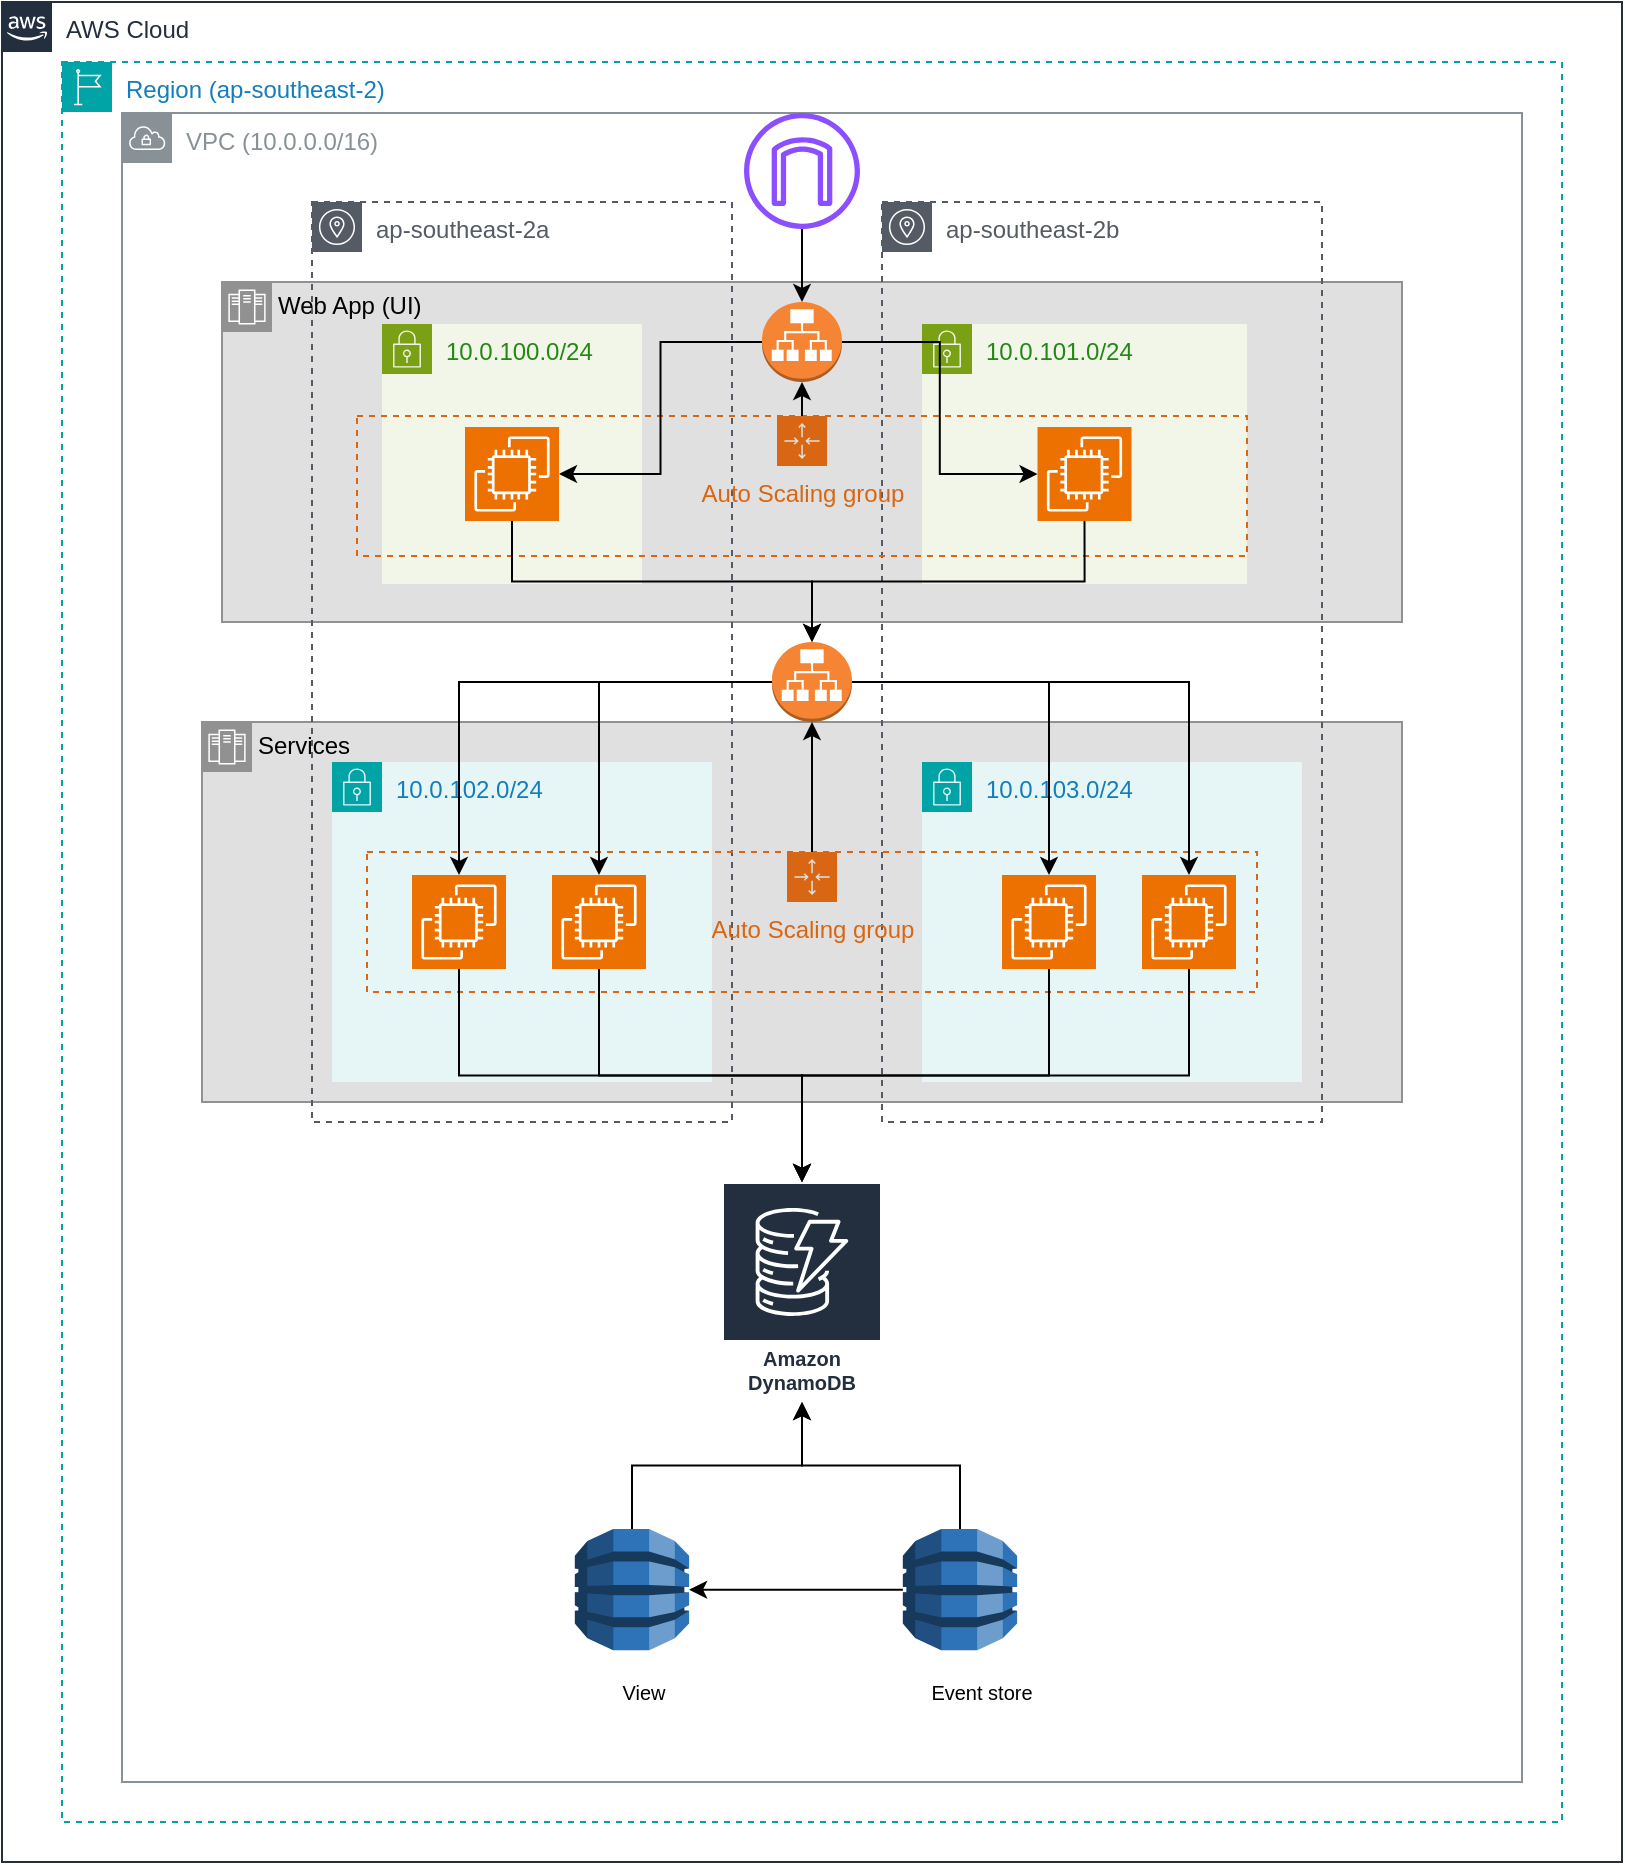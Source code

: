 <mxfile version="28.2.5">
  <diagram name="Page-1" id="fzWYIAutqkepXuEZNoBd">
    <mxGraphModel dx="768" dy="929" grid="1" gridSize="10" guides="1" tooltips="1" connect="1" arrows="1" fold="1" page="1" pageScale="1" pageWidth="850" pageHeight="1100" math="0" shadow="0">
      <root>
        <mxCell id="0" />
        <mxCell id="1" parent="0" />
        <mxCell id="fwiJji2p6eVQaNWU5b2g-28" value="VPC (10.0.0.0/16)" style="sketch=0;outlineConnect=0;gradientColor=none;html=1;whiteSpace=wrap;fontSize=12;fontStyle=0;shape=mxgraph.aws4.group;grIcon=mxgraph.aws4.group_vpc;strokeColor=#879196;fillColor=none;verticalAlign=top;align=left;spacingLeft=30;fontColor=#879196;dashed=0;movable=1;resizable=1;rotatable=1;deletable=1;editable=1;locked=0;connectable=1;" parent="1" vertex="1">
          <mxGeometry x="200" y="75.5" width="700" height="834.5" as="geometry" />
        </mxCell>
        <mxCell id="fwiJji2p6eVQaNWU5b2g-77" value="Web App (UI)" style="shape=mxgraph.ibm.box;prType=zone;fontStyle=0;verticalAlign=top;align=left;spacingLeft=32;spacingTop=4;fillColor=#E0E0E0;rounded=0;whiteSpace=wrap;html=1;strokeColor=#919191;strokeWidth=1;dashed=0;container=1;spacing=-4;collapsible=0;expand=0;recursiveResize=0;" parent="1" vertex="1">
          <mxGeometry x="250" y="160" width="590" height="170" as="geometry" />
        </mxCell>
        <mxCell id="fwiJji2p6eVQaNWU5b2g-76" value="Services" style="shape=mxgraph.ibm.box;prType=zone;fontStyle=0;verticalAlign=top;align=left;spacingLeft=32;spacingTop=4;fillColor=#E0E0E0;rounded=0;whiteSpace=wrap;html=1;strokeColor=#919191;strokeWidth=1;dashed=0;container=1;spacing=-4;collapsible=0;expand=0;recursiveResize=0;" parent="1" vertex="1">
          <mxGeometry x="240" y="380" width="600" height="190" as="geometry" />
        </mxCell>
        <mxCell id="fwiJji2p6eVQaNWU5b2g-67" value="ap-southeast-2b" style="sketch=0;outlineConnect=0;gradientColor=none;html=1;whiteSpace=wrap;fontSize=12;fontStyle=0;shape=mxgraph.aws4.group;grIcon=mxgraph.aws4.group_availability_zone;strokeColor=#545B64;fillColor=none;verticalAlign=top;align=left;spacingLeft=30;fontColor=#545B64;dashed=1;" parent="1" vertex="1">
          <mxGeometry x="580" y="120" width="220" height="460" as="geometry" />
        </mxCell>
        <mxCell id="fwiJji2p6eVQaNWU5b2g-66" value="ap-southeast-2a" style="sketch=0;outlineConnect=0;gradientColor=none;html=1;whiteSpace=wrap;fontSize=12;fontStyle=0;shape=mxgraph.aws4.group;grIcon=mxgraph.aws4.group_availability_zone;strokeColor=#545B64;fillColor=none;verticalAlign=top;align=left;spacingLeft=30;fontColor=#545B64;dashed=1;" parent="1" vertex="1">
          <mxGeometry x="295" y="120" width="210" height="460" as="geometry" />
        </mxCell>
        <mxCell id="fwiJji2p6eVQaNWU5b2g-69" value="AWS Cloud" style="points=[[0,0],[0.25,0],[0.5,0],[0.75,0],[1,0],[1,0.25],[1,0.5],[1,0.75],[1,1],[0.75,1],[0.5,1],[0.25,1],[0,1],[0,0.75],[0,0.5],[0,0.25]];outlineConnect=0;gradientColor=none;html=1;whiteSpace=wrap;fontSize=12;fontStyle=0;container=1;pointerEvents=0;collapsible=0;recursiveResize=0;shape=mxgraph.aws4.group;grIcon=mxgraph.aws4.group_aws_cloud_alt;strokeColor=#232F3E;fillColor=none;verticalAlign=top;align=left;spacingLeft=30;fontColor=#232F3E;dashed=0;movable=1;resizable=1;rotatable=1;deletable=1;editable=1;locked=0;connectable=1;" parent="1" vertex="1">
          <mxGeometry x="140" y="20" width="810" height="930" as="geometry" />
        </mxCell>
        <mxCell id="fwiJji2p6eVQaNWU5b2g-42" value="10.0.103.0/24" style="points=[[0,0],[0.25,0],[0.5,0],[0.75,0],[1,0],[1,0.25],[1,0.5],[1,0.75],[1,1],[0.75,1],[0.5,1],[0.25,1],[0,1],[0,0.75],[0,0.5],[0,0.25]];outlineConnect=0;gradientColor=none;html=1;whiteSpace=wrap;fontSize=12;fontStyle=0;container=1;pointerEvents=0;collapsible=0;recursiveResize=0;shape=mxgraph.aws4.group;grIcon=mxgraph.aws4.group_security_group;grStroke=0;strokeColor=#00A4A6;fillColor=#E6F6F7;verticalAlign=top;align=left;spacingLeft=30;fontColor=#147EBA;dashed=0;" parent="1" vertex="1">
          <mxGeometry x="600" y="400" width="190" height="160" as="geometry" />
        </mxCell>
        <mxCell id="fwiJji2p6eVQaNWU5b2g-43" value="" style="sketch=0;points=[[0,0,0],[0.25,0,0],[0.5,0,0],[0.75,0,0],[1,0,0],[0,1,0],[0.25,1,0],[0.5,1,0],[0.75,1,0],[1,1,0],[0,0.25,0],[0,0.5,0],[0,0.75,0],[1,0.25,0],[1,0.5,0],[1,0.75,0]];outlineConnect=0;fontColor=#232F3E;fillColor=#ED7100;strokeColor=#ffffff;dashed=0;verticalLabelPosition=bottom;verticalAlign=top;align=center;html=1;fontSize=12;fontStyle=0;aspect=fixed;shape=mxgraph.aws4.resourceIcon;resIcon=mxgraph.aws4.ec2;" parent="fwiJji2p6eVQaNWU5b2g-42" vertex="1">
          <mxGeometry x="40" y="56.5" width="47" height="47" as="geometry" />
        </mxCell>
        <mxCell id="fwiJji2p6eVQaNWU5b2g-44" value="" style="sketch=0;points=[[0,0,0],[0.25,0,0],[0.5,0,0],[0.75,0,0],[1,0,0],[0,1,0],[0.25,1,0],[0.5,1,0],[0.75,1,0],[1,1,0],[0,0.25,0],[0,0.5,0],[0,0.75,0],[1,0.25,0],[1,0.5,0],[1,0.75,0]];outlineConnect=0;fontColor=#232F3E;fillColor=#ED7100;strokeColor=#ffffff;dashed=0;verticalLabelPosition=bottom;verticalAlign=top;align=center;html=1;fontSize=12;fontStyle=0;aspect=fixed;shape=mxgraph.aws4.resourceIcon;resIcon=mxgraph.aws4.ec2;" parent="fwiJji2p6eVQaNWU5b2g-42" vertex="1">
          <mxGeometry x="110" y="56.5" width="47" height="47" as="geometry" />
        </mxCell>
        <mxCell id="fwiJji2p6eVQaNWU5b2g-45" value="10.0.100.0/24" style="points=[[0,0],[0.25,0],[0.5,0],[0.75,0],[1,0],[1,0.25],[1,0.5],[1,0.75],[1,1],[0.75,1],[0.5,1],[0.25,1],[0,1],[0,0.75],[0,0.5],[0,0.25]];outlineConnect=0;gradientColor=none;html=1;whiteSpace=wrap;fontSize=12;fontStyle=0;container=1;pointerEvents=0;collapsible=0;recursiveResize=0;shape=mxgraph.aws4.group;grIcon=mxgraph.aws4.group_security_group;grStroke=0;strokeColor=#7AA116;fillColor=#F2F6E8;verticalAlign=top;align=left;spacingLeft=30;fontColor=#248814;dashed=0;" parent="1" vertex="1">
          <mxGeometry x="330" y="181" width="130" height="130" as="geometry" />
        </mxCell>
        <mxCell id="fwiJji2p6eVQaNWU5b2g-47" value="10.0.102.0/24" style="points=[[0,0],[0.25,0],[0.5,0],[0.75,0],[1,0],[1,0.25],[1,0.5],[1,0.75],[1,1],[0.75,1],[0.5,1],[0.25,1],[0,1],[0,0.75],[0,0.5],[0,0.25]];outlineConnect=0;gradientColor=none;html=1;whiteSpace=wrap;fontSize=12;fontStyle=0;container=1;pointerEvents=0;collapsible=0;recursiveResize=0;shape=mxgraph.aws4.group;grIcon=mxgraph.aws4.group_security_group;grStroke=0;strokeColor=#00A4A6;fillColor=#E6F6F7;verticalAlign=top;align=left;spacingLeft=30;fontColor=#147EBA;dashed=0;" parent="1" vertex="1">
          <mxGeometry x="305" y="400" width="190" height="160" as="geometry" />
        </mxCell>
        <mxCell id="fwiJji2p6eVQaNWU5b2g-48" value="" style="sketch=0;points=[[0,0,0],[0.25,0,0],[0.5,0,0],[0.75,0,0],[1,0,0],[0,1,0],[0.25,1,0],[0.5,1,0],[0.75,1,0],[1,1,0],[0,0.25,0],[0,0.5,0],[0,0.75,0],[1,0.25,0],[1,0.5,0],[1,0.75,0]];outlineConnect=0;fontColor=#232F3E;fillColor=#ED7100;strokeColor=#ffffff;dashed=0;verticalLabelPosition=bottom;verticalAlign=top;align=center;html=1;fontSize=12;fontStyle=0;aspect=fixed;shape=mxgraph.aws4.resourceIcon;resIcon=mxgraph.aws4.ec2;" parent="fwiJji2p6eVQaNWU5b2g-47" vertex="1">
          <mxGeometry x="40" y="56.5" width="47" height="47" as="geometry" />
        </mxCell>
        <mxCell id="fwiJji2p6eVQaNWU5b2g-49" value="" style="sketch=0;points=[[0,0,0],[0.25,0,0],[0.5,0,0],[0.75,0,0],[1,0,0],[0,1,0],[0.25,1,0],[0.5,1,0],[0.75,1,0],[1,1,0],[0,0.25,0],[0,0.5,0],[0,0.75,0],[1,0.25,0],[1,0.5,0],[1,0.75,0]];outlineConnect=0;fontColor=#232F3E;fillColor=#ED7100;strokeColor=#ffffff;dashed=0;verticalLabelPosition=bottom;verticalAlign=top;align=center;html=1;fontSize=12;fontStyle=0;aspect=fixed;shape=mxgraph.aws4.resourceIcon;resIcon=mxgraph.aws4.ec2;" parent="fwiJji2p6eVQaNWU5b2g-47" vertex="1">
          <mxGeometry x="110" y="56.5" width="47" height="47" as="geometry" />
        </mxCell>
        <mxCell id="fwiJji2p6eVQaNWU5b2g-61" style="edgeStyle=orthogonalEdgeStyle;rounded=0;orthogonalLoop=1;jettySize=auto;html=1;exitX=0;exitY=0.5;exitDx=0;exitDy=0;exitPerimeter=0;entryX=1;entryY=0.5;entryDx=0;entryDy=0;entryPerimeter=0;" parent="1" source="fwiJji2p6eVQaNWU5b2g-13" target="fwiJji2p6eVQaNWU5b2g-54" edge="1">
          <mxGeometry relative="1" as="geometry" />
        </mxCell>
        <mxCell id="fwiJji2p6eVQaNWU5b2g-68" value="Region (ap-southeast-2)" style="points=[[0,0],[0.25,0],[0.5,0],[0.75,0],[1,0],[1,0.25],[1,0.5],[1,0.75],[1,1],[0.75,1],[0.5,1],[0.25,1],[0,1],[0,0.75],[0,0.5],[0,0.25]];outlineConnect=0;gradientColor=none;html=1;whiteSpace=wrap;fontSize=12;fontStyle=0;container=0;pointerEvents=0;collapsible=0;recursiveResize=0;shape=mxgraph.aws4.group;grIcon=mxgraph.aws4.group_region;strokeColor=#00A4A6;fillColor=none;verticalAlign=top;align=left;spacingLeft=30;fontColor=#147EBA;dashed=1;movable=1;resizable=1;rotatable=1;deletable=1;editable=1;locked=0;connectable=1;" parent="1" vertex="1">
          <mxGeometry x="170" y="50" width="750" height="880" as="geometry" />
        </mxCell>
        <mxCell id="fwiJji2p6eVQaNWU5b2g-70" value="Auto Scaling group" style="points=[[0,0],[0.25,0],[0.5,0],[0.75,0],[1,0],[1,0.25],[1,0.5],[1,0.75],[1,1],[0.75,1],[0.5,1],[0.25,1],[0,1],[0,0.75],[0,0.5],[0,0.25]];outlineConnect=0;gradientColor=none;html=1;whiteSpace=wrap;fontSize=12;fontStyle=0;container=0;pointerEvents=0;collapsible=0;recursiveResize=0;shape=mxgraph.aws4.groupCenter;grIcon=mxgraph.aws4.group_auto_scaling_group;grStroke=1;strokeColor=#D86613;fillColor=none;verticalAlign=top;align=center;fontColor=#D86613;dashed=1;spacingTop=25;" parent="1" vertex="1">
          <mxGeometry x="322.5" y="445" width="445" height="70" as="geometry" />
        </mxCell>
        <mxCell id="fwiJji2p6eVQaNWU5b2g-74" value="" style="sketch=0;outlineConnect=0;fontColor=#232F3E;gradientColor=none;fillColor=#8C4FFF;strokeColor=none;dashed=0;verticalLabelPosition=bottom;verticalAlign=top;align=center;html=1;fontSize=12;fontStyle=0;aspect=fixed;pointerEvents=1;shape=mxgraph.aws4.internet_gateway;" parent="1" vertex="1">
          <mxGeometry x="511" y="75.5" width="58" height="58" as="geometry" />
        </mxCell>
        <mxCell id="fwiJji2p6eVQaNWU5b2g-40" value="10.0.101.0/24" style="points=[[0,0],[0.25,0],[0.5,0],[0.75,0],[1,0],[1,0.25],[1,0.5],[1,0.75],[1,1],[0.75,1],[0.5,1],[0.25,1],[0,1],[0,0.75],[0,0.5],[0,0.25]];outlineConnect=0;gradientColor=none;html=1;whiteSpace=wrap;fontSize=12;fontStyle=0;container=1;pointerEvents=0;collapsible=0;recursiveResize=0;shape=mxgraph.aws4.group;grIcon=mxgraph.aws4.group_security_group;grStroke=0;strokeColor=#7AA116;fillColor=#F2F6E8;verticalAlign=top;align=left;spacingLeft=30;fontColor=#248814;dashed=0;" parent="1" vertex="1">
          <mxGeometry x="600" y="181" width="162.5" height="130" as="geometry" />
        </mxCell>
        <mxCell id="fwiJji2p6eVQaNWU5b2g-41" value="" style="sketch=0;points=[[0,0,0],[0.25,0,0],[0.5,0,0],[0.75,0,0],[1,0,0],[0,1,0],[0.25,1,0],[0.5,1,0],[0.75,1,0],[1,1,0],[0,0.25,0],[0,0.5,0],[0,0.75,0],[1,0.25,0],[1,0.5,0],[1,0.75,0]];outlineConnect=0;fontColor=#232F3E;fillColor=#ED7100;strokeColor=#ffffff;dashed=0;verticalLabelPosition=bottom;verticalAlign=top;align=center;html=1;fontSize=12;fontStyle=0;aspect=fixed;shape=mxgraph.aws4.resourceIcon;resIcon=mxgraph.aws4.ec2;" parent="fwiJji2p6eVQaNWU5b2g-40" vertex="1">
          <mxGeometry x="57.75" y="51.5" width="47" height="47" as="geometry" />
        </mxCell>
        <mxCell id="fwiJji2p6eVQaNWU5b2g-46" value="" style="sketch=0;points=[[0,0,0],[0.25,0,0],[0.5,0,0],[0.75,0,0],[1,0,0],[0,1,0],[0.25,1,0],[0.5,1,0],[0.75,1,0],[1,1,0],[0,0.25,0],[0,0.5,0],[0,0.75,0],[1,0.25,0],[1,0.5,0],[1,0.75,0]];outlineConnect=0;fontColor=#232F3E;fillColor=#ED7100;strokeColor=#ffffff;dashed=0;verticalLabelPosition=bottom;verticalAlign=top;align=center;html=1;fontSize=12;fontStyle=0;aspect=fixed;shape=mxgraph.aws4.resourceIcon;resIcon=mxgraph.aws4.ec2;" parent="fwiJji2p6eVQaNWU5b2g-40" vertex="1">
          <mxGeometry x="-228.5" y="51.5" width="47" height="47" as="geometry" />
        </mxCell>
        <mxCell id="fwiJji2p6eVQaNWU5b2g-93" value="Amazon DynamoDB" style="sketch=0;outlineConnect=0;fontColor=#232F3E;gradientColor=none;strokeColor=#ffffff;fillColor=#232F3E;dashed=0;verticalLabelPosition=middle;verticalAlign=bottom;align=center;html=1;whiteSpace=wrap;fontSize=10;fontStyle=1;spacing=3;shape=mxgraph.aws4.productIcon;prIcon=mxgraph.aws4.dynamodb;" parent="1" vertex="1">
          <mxGeometry x="500" y="610" width="80" height="110" as="geometry" />
        </mxCell>
        <mxCell id="fwiJji2p6eVQaNWU5b2g-95" style="edgeStyle=orthogonalEdgeStyle;rounded=0;orthogonalLoop=1;jettySize=auto;html=1;exitX=0.5;exitY=1;exitDx=0;exitDy=0;exitPerimeter=0;" parent="1" source="fwiJji2p6eVQaNWU5b2g-44" target="fwiJji2p6eVQaNWU5b2g-93" edge="1">
          <mxGeometry relative="1" as="geometry" />
        </mxCell>
        <mxCell id="fwiJji2p6eVQaNWU5b2g-96" style="edgeStyle=orthogonalEdgeStyle;rounded=0;orthogonalLoop=1;jettySize=auto;html=1;exitX=0.5;exitY=1;exitDx=0;exitDy=0;exitPerimeter=0;" parent="1" source="fwiJji2p6eVQaNWU5b2g-43" target="fwiJji2p6eVQaNWU5b2g-93" edge="1">
          <mxGeometry relative="1" as="geometry" />
        </mxCell>
        <mxCell id="fwiJji2p6eVQaNWU5b2g-97" style="edgeStyle=orthogonalEdgeStyle;rounded=0;orthogonalLoop=1;jettySize=auto;html=1;exitX=0.5;exitY=1;exitDx=0;exitDy=0;exitPerimeter=0;" parent="1" source="fwiJji2p6eVQaNWU5b2g-49" target="fwiJji2p6eVQaNWU5b2g-93" edge="1">
          <mxGeometry relative="1" as="geometry" />
        </mxCell>
        <mxCell id="fwiJji2p6eVQaNWU5b2g-98" style="edgeStyle=orthogonalEdgeStyle;rounded=0;orthogonalLoop=1;jettySize=auto;html=1;exitX=0.5;exitY=1;exitDx=0;exitDy=0;exitPerimeter=0;" parent="1" source="fwiJji2p6eVQaNWU5b2g-48" target="fwiJji2p6eVQaNWU5b2g-93" edge="1">
          <mxGeometry relative="1" as="geometry" />
        </mxCell>
        <mxCell id="fwiJji2p6eVQaNWU5b2g-99" style="edgeStyle=orthogonalEdgeStyle;rounded=0;orthogonalLoop=1;jettySize=auto;html=1;exitX=0.5;exitY=0;exitDx=0;exitDy=0;exitPerimeter=0;" parent="1" source="fwiJji2p6eVQaNWU5b2g-13" target="fwiJji2p6eVQaNWU5b2g-93" edge="1">
          <mxGeometry relative="1" as="geometry" />
        </mxCell>
        <mxCell id="fwiJji2p6eVQaNWU5b2g-100" style="edgeStyle=orthogonalEdgeStyle;rounded=0;orthogonalLoop=1;jettySize=auto;html=1;exitX=0.5;exitY=0;exitDx=0;exitDy=0;exitPerimeter=0;" parent="1" source="fwiJji2p6eVQaNWU5b2g-54" target="fwiJji2p6eVQaNWU5b2g-93" edge="1">
          <mxGeometry relative="1" as="geometry" />
        </mxCell>
        <mxCell id="_fvkCi8sWWytswhoFqng-2" value="Auto Scaling group" style="points=[[0,0],[0.25,0],[0.5,0],[0.75,0],[1,0],[1,0.25],[1,0.5],[1,0.75],[1,1],[0.75,1],[0.5,1],[0.25,1],[0,1],[0,0.75],[0,0.5],[0,0.25]];outlineConnect=0;gradientColor=none;html=1;whiteSpace=wrap;fontSize=12;fontStyle=0;container=0;pointerEvents=0;collapsible=0;recursiveResize=0;shape=mxgraph.aws4.groupCenter;grIcon=mxgraph.aws4.group_auto_scaling_group;grStroke=1;strokeColor=#D86613;fillColor=none;verticalAlign=top;align=center;fontColor=#D86613;dashed=1;spacingTop=25;" vertex="1" parent="1">
          <mxGeometry x="317.5" y="227" width="445" height="70" as="geometry" />
        </mxCell>
        <mxCell id="_fvkCi8sWWytswhoFqng-4" value="" style="outlineConnect=0;dashed=0;verticalLabelPosition=bottom;verticalAlign=top;align=center;html=1;shape=mxgraph.aws3.application_load_balancer;fillColor=#F58534;gradientColor=none;" vertex="1" parent="1">
          <mxGeometry x="520" y="170" width="40" height="40" as="geometry" />
        </mxCell>
        <mxCell id="_fvkCi8sWWytswhoFqng-6" style="edgeStyle=orthogonalEdgeStyle;rounded=0;orthogonalLoop=1;jettySize=auto;html=1;exitX=1;exitY=0.5;exitDx=0;exitDy=0;exitPerimeter=0;entryX=0;entryY=0.5;entryDx=0;entryDy=0;entryPerimeter=0;" edge="1" parent="1" source="_fvkCi8sWWytswhoFqng-4" target="fwiJji2p6eVQaNWU5b2g-41">
          <mxGeometry relative="1" as="geometry" />
        </mxCell>
        <mxCell id="_fvkCi8sWWytswhoFqng-7" style="edgeStyle=orthogonalEdgeStyle;rounded=0;orthogonalLoop=1;jettySize=auto;html=1;exitX=0;exitY=0.5;exitDx=0;exitDy=0;exitPerimeter=0;entryX=1;entryY=0.5;entryDx=0;entryDy=0;entryPerimeter=0;" edge="1" parent="1" source="_fvkCi8sWWytswhoFqng-4" target="fwiJji2p6eVQaNWU5b2g-46">
          <mxGeometry relative="1" as="geometry" />
        </mxCell>
        <mxCell id="_fvkCi8sWWytswhoFqng-11" value="" style="outlineConnect=0;dashed=0;verticalLabelPosition=bottom;verticalAlign=top;align=center;html=1;shape=mxgraph.aws3.application_load_balancer;fillColor=#F58534;gradientColor=none;" vertex="1" parent="1">
          <mxGeometry x="525" y="340" width="40" height="40" as="geometry" />
        </mxCell>
        <mxCell id="_fvkCi8sWWytswhoFqng-12" style="edgeStyle=orthogonalEdgeStyle;rounded=0;orthogonalLoop=1;jettySize=auto;html=1;exitX=0;exitY=0.5;exitDx=0;exitDy=0;exitPerimeter=0;entryX=0.5;entryY=0;entryDx=0;entryDy=0;entryPerimeter=0;" edge="1" parent="1" source="_fvkCi8sWWytswhoFqng-11" target="fwiJji2p6eVQaNWU5b2g-48">
          <mxGeometry relative="1" as="geometry" />
        </mxCell>
        <mxCell id="_fvkCi8sWWytswhoFqng-13" style="edgeStyle=orthogonalEdgeStyle;rounded=0;orthogonalLoop=1;jettySize=auto;html=1;exitX=0;exitY=0.5;exitDx=0;exitDy=0;exitPerimeter=0;entryX=0.5;entryY=0;entryDx=0;entryDy=0;entryPerimeter=0;" edge="1" parent="1" source="_fvkCi8sWWytswhoFqng-11" target="fwiJji2p6eVQaNWU5b2g-49">
          <mxGeometry relative="1" as="geometry" />
        </mxCell>
        <mxCell id="_fvkCi8sWWytswhoFqng-14" style="edgeStyle=orthogonalEdgeStyle;rounded=0;orthogonalLoop=1;jettySize=auto;html=1;exitX=1;exitY=0.5;exitDx=0;exitDy=0;exitPerimeter=0;entryX=0.5;entryY=0;entryDx=0;entryDy=0;entryPerimeter=0;" edge="1" parent="1" source="_fvkCi8sWWytswhoFqng-11" target="fwiJji2p6eVQaNWU5b2g-43">
          <mxGeometry relative="1" as="geometry" />
        </mxCell>
        <mxCell id="_fvkCi8sWWytswhoFqng-15" style="edgeStyle=orthogonalEdgeStyle;rounded=0;orthogonalLoop=1;jettySize=auto;html=1;exitX=1;exitY=0.5;exitDx=0;exitDy=0;exitPerimeter=0;entryX=0.5;entryY=0;entryDx=0;entryDy=0;entryPerimeter=0;" edge="1" parent="1" source="_fvkCi8sWWytswhoFqng-11" target="fwiJji2p6eVQaNWU5b2g-44">
          <mxGeometry relative="1" as="geometry" />
        </mxCell>
        <mxCell id="_fvkCi8sWWytswhoFqng-16" style="edgeStyle=orthogonalEdgeStyle;rounded=0;orthogonalLoop=1;jettySize=auto;html=1;exitX=0.5;exitY=0;exitDx=0;exitDy=0;entryX=0.5;entryY=1;entryDx=0;entryDy=0;entryPerimeter=0;" edge="1" parent="1" source="fwiJji2p6eVQaNWU5b2g-70" target="_fvkCi8sWWytswhoFqng-11">
          <mxGeometry relative="1" as="geometry" />
        </mxCell>
        <mxCell id="_fvkCi8sWWytswhoFqng-17" style="edgeStyle=orthogonalEdgeStyle;rounded=0;orthogonalLoop=1;jettySize=auto;html=1;exitX=0.5;exitY=0;exitDx=0;exitDy=0;entryX=0.5;entryY=1;entryDx=0;entryDy=0;entryPerimeter=0;" edge="1" parent="1" source="_fvkCi8sWWytswhoFqng-2" target="_fvkCi8sWWytswhoFqng-4">
          <mxGeometry relative="1" as="geometry" />
        </mxCell>
        <mxCell id="_fvkCi8sWWytswhoFqng-19" value="" style="endArrow=classic;html=1;rounded=0;entryX=0.5;entryY=0;entryDx=0;entryDy=0;entryPerimeter=0;" edge="1" parent="1" source="fwiJji2p6eVQaNWU5b2g-74" target="_fvkCi8sWWytswhoFqng-4">
          <mxGeometry width="50" height="50" relative="1" as="geometry">
            <mxPoint x="550" y="420" as="sourcePoint" />
            <mxPoint x="600" y="370" as="targetPoint" />
          </mxGeometry>
        </mxCell>
        <mxCell id="_fvkCi8sWWytswhoFqng-20" style="edgeStyle=orthogonalEdgeStyle;rounded=0;orthogonalLoop=1;jettySize=auto;html=1;exitX=0.5;exitY=1;exitDx=0;exitDy=0;exitPerimeter=0;entryX=0.5;entryY=0;entryDx=0;entryDy=0;entryPerimeter=0;" edge="1" parent="1" source="fwiJji2p6eVQaNWU5b2g-46" target="_fvkCi8sWWytswhoFqng-11">
          <mxGeometry relative="1" as="geometry" />
        </mxCell>
        <mxCell id="_fvkCi8sWWytswhoFqng-22" style="edgeStyle=orthogonalEdgeStyle;rounded=0;orthogonalLoop=1;jettySize=auto;html=1;exitX=0.5;exitY=1;exitDx=0;exitDy=0;exitPerimeter=0;entryX=0.5;entryY=0;entryDx=0;entryDy=0;entryPerimeter=0;" edge="1" parent="1" source="fwiJji2p6eVQaNWU5b2g-41" target="_fvkCi8sWWytswhoFqng-11">
          <mxGeometry relative="1" as="geometry" />
        </mxCell>
        <mxCell id="fwiJji2p6eVQaNWU5b2g-54" value="" style="outlineConnect=0;dashed=0;verticalLabelPosition=bottom;verticalAlign=top;align=center;html=1;shape=mxgraph.aws3.dynamo_db;fillColor=#2E73B8;gradientColor=none;" parent="1" vertex="1">
          <mxGeometry x="426.429" y="783.5" width="57.143" height="60.671" as="geometry" />
        </mxCell>
        <mxCell id="fwiJji2p6eVQaNWU5b2g-55" value="View" style="text;html=1;align=center;verticalAlign=middle;whiteSpace=wrap;rounded=0;fontSize=10;" parent="1" vertex="1">
          <mxGeometry x="411" y="844.171" width="100" height="42.329" as="geometry" />
        </mxCell>
        <mxCell id="fwiJji2p6eVQaNWU5b2g-13" value="" style="outlineConnect=0;dashed=0;verticalLabelPosition=bottom;verticalAlign=top;align=center;html=1;shape=mxgraph.aws3.dynamo_db;fillColor=#2E73B8;gradientColor=none;" parent="1" vertex="1">
          <mxGeometry x="590.429" y="783.5" width="57.143" height="60.671" as="geometry" />
        </mxCell>
        <mxCell id="fwiJji2p6eVQaNWU5b2g-21" value="Event store" style="text;html=1;align=center;verticalAlign=middle;whiteSpace=wrap;rounded=0;fontSize=10;" parent="1" vertex="1">
          <mxGeometry x="580" y="844.171" width="100" height="42.329" as="geometry" />
        </mxCell>
      </root>
    </mxGraphModel>
  </diagram>
</mxfile>
